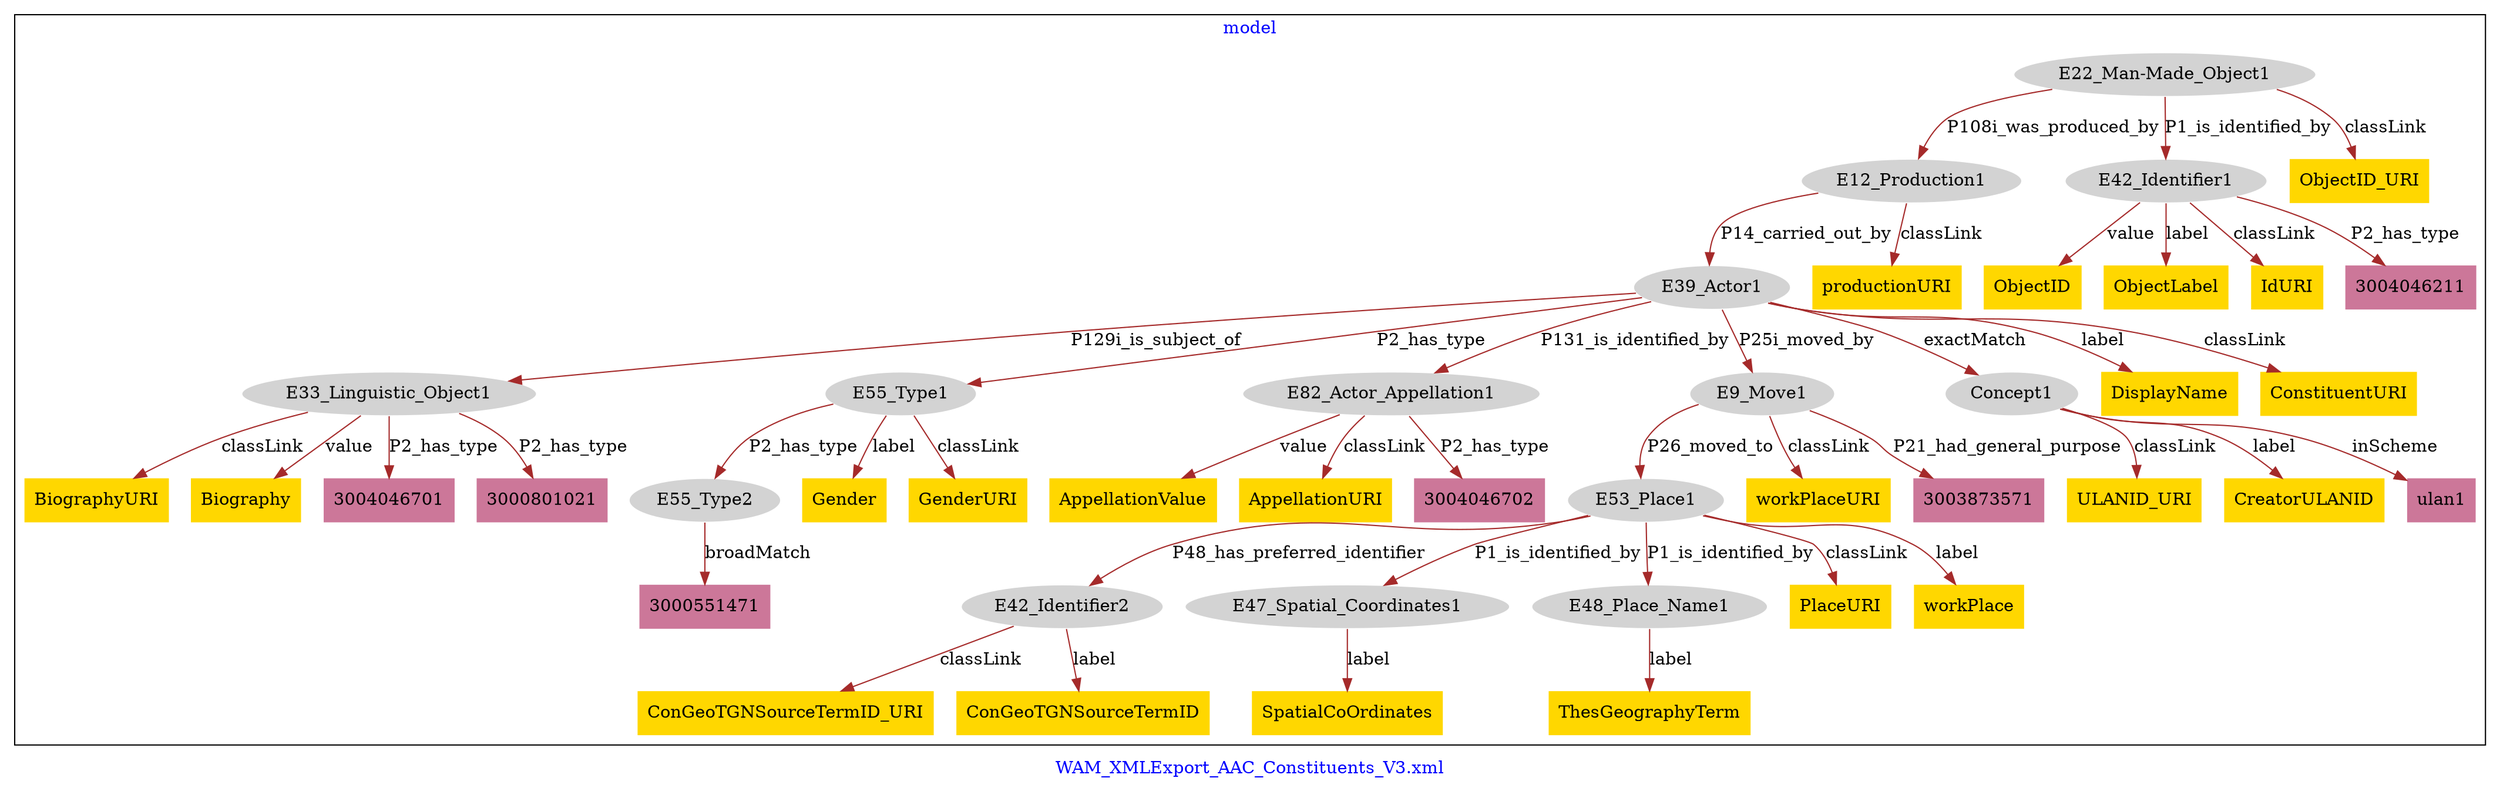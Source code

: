 digraph n0 {
fontcolor="blue"
remincross="true"
label="WAM_XMLExport_AAC_Constituents_V3.xml"
subgraph cluster {
label="model"
n2[style="filled",color="white",fillcolor="lightgray",label="E12_Production1"];
n3[style="filled",color="white",fillcolor="lightgray",label="E39_Actor1"];
n4[style="filled",color="white",fillcolor="lightgray",label="E22_Man-Made_Object1"];
n5[style="filled",color="white",fillcolor="lightgray",label="E42_Identifier1"];
n6[style="filled",color="white",fillcolor="lightgray",label="E33_Linguistic_Object1"];
n7[style="filled",color="white",fillcolor="lightgray",label="E55_Type1"];
n8[style="filled",color="white",fillcolor="lightgray",label="E82_Actor_Appellation1"];
n9[style="filled",color="white",fillcolor="lightgray",label="E9_Move1"];
n10[style="filled",color="white",fillcolor="lightgray",label="Concept1"];
n11[style="filled",color="white",fillcolor="lightgray",label="E53_Place1"];
n12[style="filled",color="white",fillcolor="lightgray",label="E42_Identifier2"];
n13[style="filled",color="white",fillcolor="lightgray",label="E47_Spatial_Coordinates1"];
n14[style="filled",color="white",fillcolor="lightgray",label="E48_Place_Name1"];
n15[style="filled",color="white",fillcolor="lightgray",label="E55_Type2"];
n16[shape="plaintext",style="filled",fillcolor="gold",label="productionURI"];
n17[shape="plaintext",style="filled",fillcolor="gold",label="ULANID_URI"];
n18[shape="plaintext",style="filled",fillcolor="gold",label="ObjectID"];
n19[shape="plaintext",style="filled",fillcolor="gold",label="ConGeoTGNSourceTermID_URI"];
n20[shape="plaintext",style="filled",fillcolor="gold",label="CreatorULANID"];
n21[shape="plaintext",style="filled",fillcolor="gold",label="DisplayName"];
n22[shape="plaintext",style="filled",fillcolor="gold",label="SpatialCoOrdinates"];
n23[shape="plaintext",style="filled",fillcolor="gold",label="workPlaceURI"];
n24[shape="plaintext",style="filled",fillcolor="gold",label="Gender"];
n25[shape="plaintext",style="filled",fillcolor="gold",label="ObjectLabel"];
n26[shape="plaintext",style="filled",fillcolor="gold",label="ThesGeographyTerm"];
n27[shape="plaintext",style="filled",fillcolor="gold",label="ConGeoTGNSourceTermID"];
n28[shape="plaintext",style="filled",fillcolor="gold",label="BiographyURI"];
n29[shape="plaintext",style="filled",fillcolor="gold",label="PlaceURI"];
n30[shape="plaintext",style="filled",fillcolor="gold",label="workPlace"];
n31[shape="plaintext",style="filled",fillcolor="gold",label="AppellationValue"];
n32[shape="plaintext",style="filled",fillcolor="gold",label="ObjectID_URI"];
n33[shape="plaintext",style="filled",fillcolor="gold",label="GenderURI"];
n34[shape="plaintext",style="filled",fillcolor="gold",label="ConstituentURI"];
n35[shape="plaintext",style="filled",fillcolor="gold",label="IdURI"];
n36[shape="plaintext",style="filled",fillcolor="gold",label="Biography"];
n37[shape="plaintext",style="filled",fillcolor="gold",label="AppellationURI"];
n38[shape="plaintext",style="filled",fillcolor="#CC7799",label="3003873571"];
n39[shape="plaintext",style="filled",fillcolor="#CC7799",label="3004046211"];
n40[shape="plaintext",style="filled",fillcolor="#CC7799",label="ulan1"];
n41[shape="plaintext",style="filled",fillcolor="#CC7799",label="3000551471"];
n42[shape="plaintext",style="filled",fillcolor="#CC7799",label="3004046701"];
n43[shape="plaintext",style="filled",fillcolor="#CC7799",label="3000801021"];
n44[shape="plaintext",style="filled",fillcolor="#CC7799",label="3004046702"];
}
n2 -> n3[color="brown",fontcolor="black",label="P14_carried_out_by"]
n4 -> n2[color="brown",fontcolor="black",label="P108i_was_produced_by"]
n4 -> n5[color="brown",fontcolor="black",label="P1_is_identified_by"]
n3 -> n6[color="brown",fontcolor="black",label="P129i_is_subject_of"]
n3 -> n7[color="brown",fontcolor="black",label="P2_has_type"]
n3 -> n8[color="brown",fontcolor="black",label="P131_is_identified_by"]
n3 -> n9[color="brown",fontcolor="black",label="P25i_moved_by"]
n3 -> n10[color="brown",fontcolor="black",label="exactMatch"]
n11 -> n12[color="brown",fontcolor="black",label="P48_has_preferred_identifier"]
n11 -> n13[color="brown",fontcolor="black",label="P1_is_identified_by"]
n11 -> n14[color="brown",fontcolor="black",label="P1_is_identified_by"]
n7 -> n15[color="brown",fontcolor="black",label="P2_has_type"]
n9 -> n11[color="brown",fontcolor="black",label="P26_moved_to"]
n2 -> n16[color="brown",fontcolor="black",label="classLink"]
n10 -> n17[color="brown",fontcolor="black",label="classLink"]
n5 -> n18[color="brown",fontcolor="black",label="value"]
n12 -> n19[color="brown",fontcolor="black",label="classLink"]
n10 -> n20[color="brown",fontcolor="black",label="label"]
n3 -> n21[color="brown",fontcolor="black",label="label"]
n13 -> n22[color="brown",fontcolor="black",label="label"]
n9 -> n23[color="brown",fontcolor="black",label="classLink"]
n7 -> n24[color="brown",fontcolor="black",label="label"]
n5 -> n25[color="brown",fontcolor="black",label="label"]
n14 -> n26[color="brown",fontcolor="black",label="label"]
n12 -> n27[color="brown",fontcolor="black",label="label"]
n6 -> n28[color="brown",fontcolor="black",label="classLink"]
n11 -> n29[color="brown",fontcolor="black",label="classLink"]
n11 -> n30[color="brown",fontcolor="black",label="label"]
n8 -> n31[color="brown",fontcolor="black",label="value"]
n4 -> n32[color="brown",fontcolor="black",label="classLink"]
n7 -> n33[color="brown",fontcolor="black",label="classLink"]
n3 -> n34[color="brown",fontcolor="black",label="classLink"]
n5 -> n35[color="brown",fontcolor="black",label="classLink"]
n6 -> n36[color="brown",fontcolor="black",label="value"]
n8 -> n37[color="brown",fontcolor="black",label="classLink"]
n9 -> n38[color="brown",fontcolor="black",label="P21_had_general_purpose"]
n5 -> n39[color="brown",fontcolor="black",label="P2_has_type"]
n10 -> n40[color="brown",fontcolor="black",label="inScheme"]
n15 -> n41[color="brown",fontcolor="black",label="broadMatch"]
n6 -> n42[color="brown",fontcolor="black",label="P2_has_type"]
n6 -> n43[color="brown",fontcolor="black",label="P2_has_type"]
n8 -> n44[color="brown",fontcolor="black",label="P2_has_type"]
}
